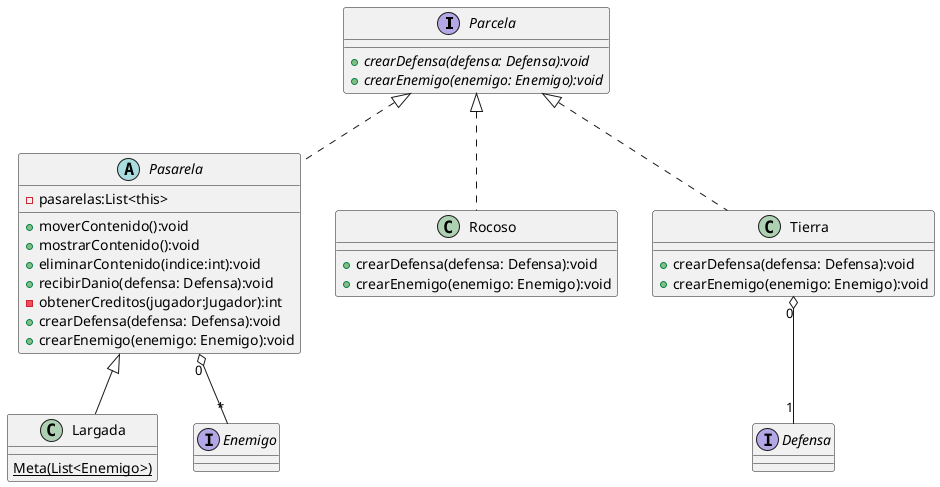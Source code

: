 @startuml

interface Parcela {
    {abstract} +crearDefensa(defensa: Defensa):void
    {abstract} +crearEnemigo(enemigo: Enemigo):void
}

abstract Pasarela {
    -pasarelas:List<this>
    +moverContenido():void
    +mostrarContenido():void
    +eliminarContenido(indice:int):void
    +recibirDanio(defensa: Defensa):void
    -obtenerCreditos(jugador:Jugador):int
    +crearDefensa(defensa: Defensa):void
    +crearEnemigo(enemigo: Enemigo):void
}

class Largada {
    {static}Meta(List<Enemigo>)
}

class Rocoso {
    +crearDefensa(defensa: Defensa):void
    +crearEnemigo(enemigo: Enemigo):void
}

class Tierra {
    +crearDefensa(defensa: Defensa):void
    +crearEnemigo(enemigo: Enemigo):void
}

interface Enemigo {}
interface Defensa {}

Parcela <|.. Pasarela
Parcela <|.. Rocoso
Parcela <|.. Tierra
Pasarela <|-- Largada
Pasarela "0" o-- "*" Enemigo
Tierra "0" o-- "1" Defensa

@enduml